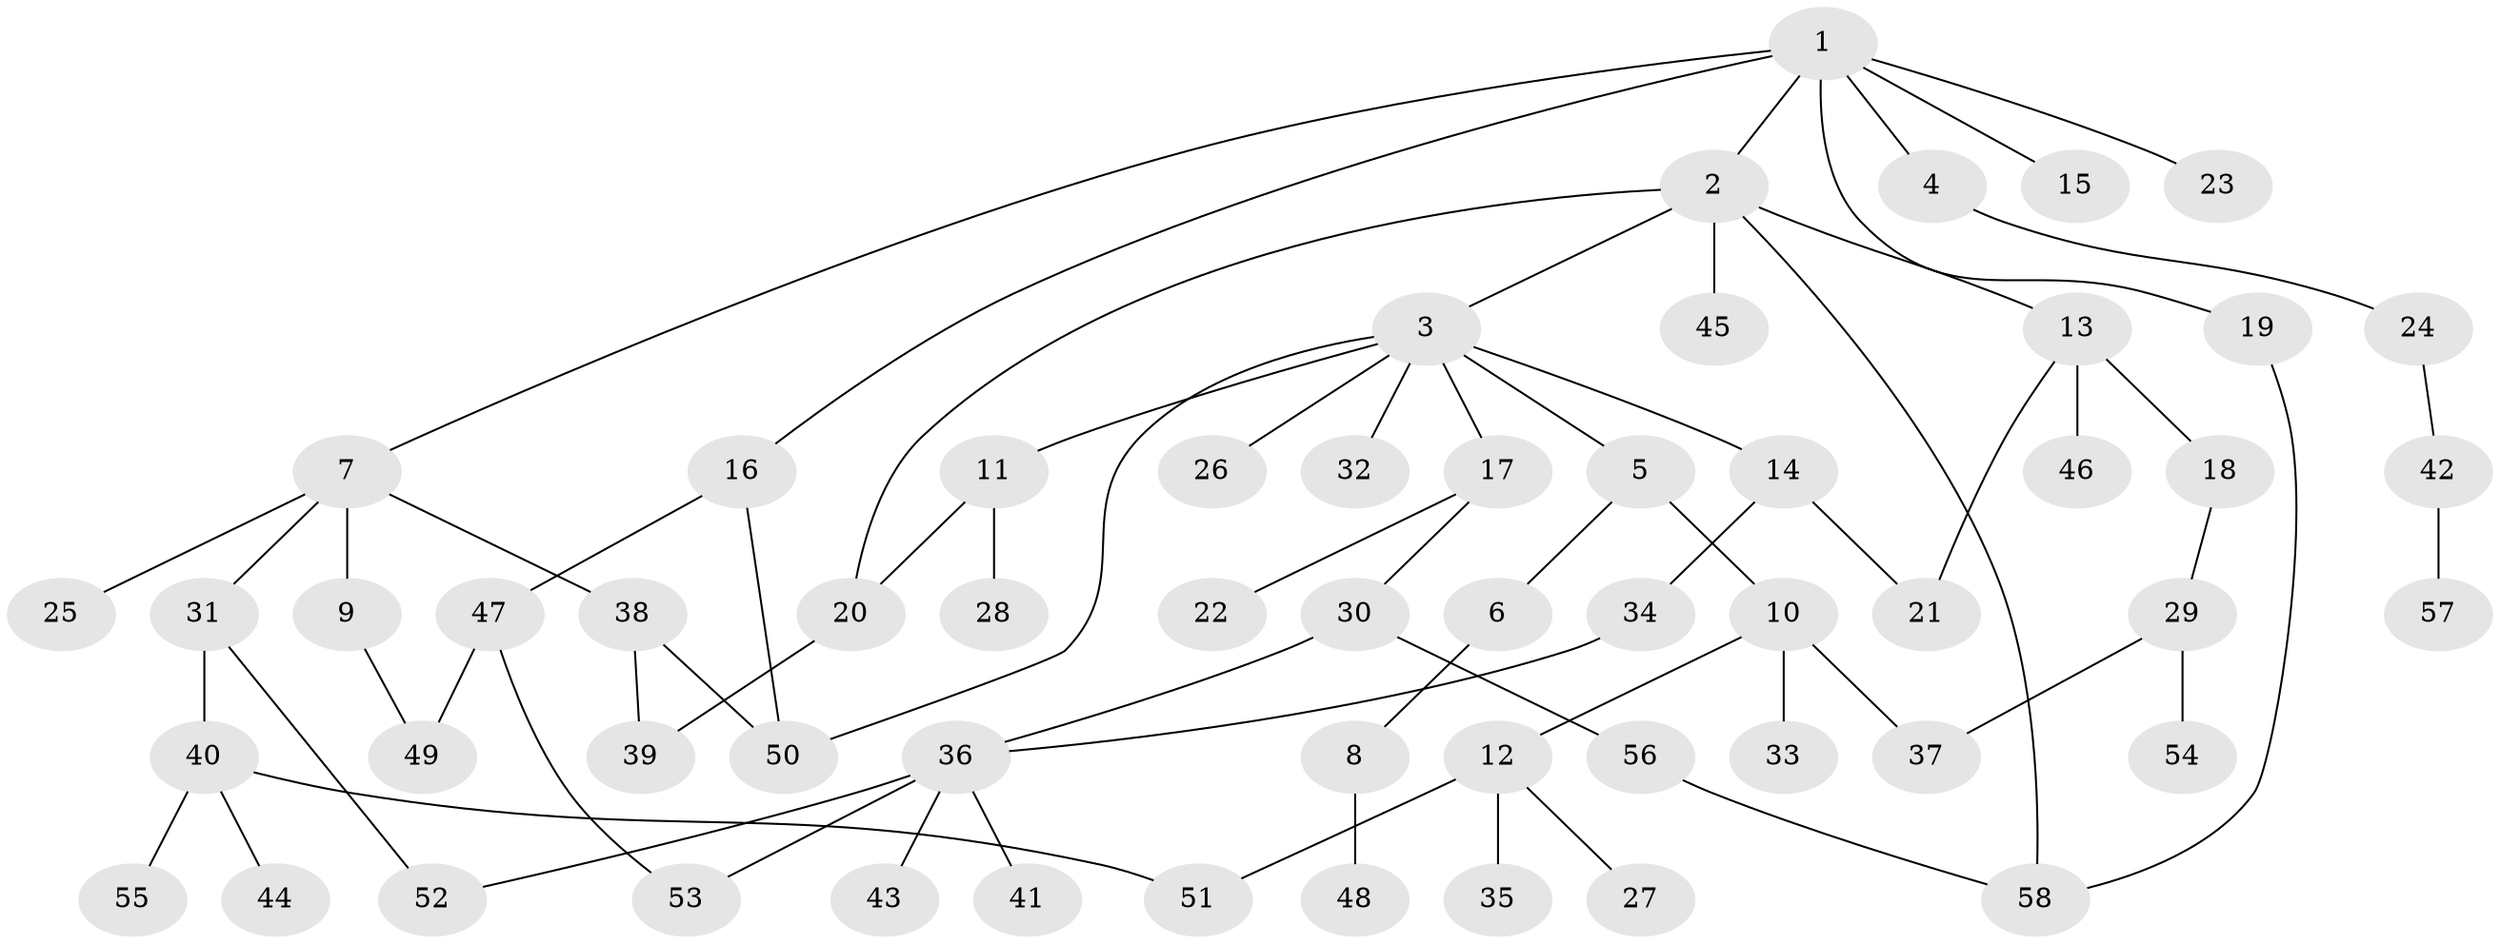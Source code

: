 // coarse degree distribution, {7: 0.02702702702702703, 12: 0.02702702702702703, 3: 0.2972972972972973, 6: 0.02702702702702703, 1: 0.35135135135135137, 2: 0.1891891891891892, 4: 0.05405405405405406, 5: 0.02702702702702703}
// Generated by graph-tools (version 1.1) at 2025/41/03/06/25 10:41:29]
// undirected, 58 vertices, 70 edges
graph export_dot {
graph [start="1"]
  node [color=gray90,style=filled];
  1;
  2;
  3;
  4;
  5;
  6;
  7;
  8;
  9;
  10;
  11;
  12;
  13;
  14;
  15;
  16;
  17;
  18;
  19;
  20;
  21;
  22;
  23;
  24;
  25;
  26;
  27;
  28;
  29;
  30;
  31;
  32;
  33;
  34;
  35;
  36;
  37;
  38;
  39;
  40;
  41;
  42;
  43;
  44;
  45;
  46;
  47;
  48;
  49;
  50;
  51;
  52;
  53;
  54;
  55;
  56;
  57;
  58;
  1 -- 2;
  1 -- 4;
  1 -- 7;
  1 -- 15;
  1 -- 16;
  1 -- 19;
  1 -- 23;
  2 -- 3;
  2 -- 13;
  2 -- 20;
  2 -- 45;
  2 -- 58;
  3 -- 5;
  3 -- 11;
  3 -- 14;
  3 -- 17;
  3 -- 26;
  3 -- 32;
  3 -- 50;
  4 -- 24;
  5 -- 6;
  5 -- 10;
  6 -- 8;
  7 -- 9;
  7 -- 25;
  7 -- 31;
  7 -- 38;
  8 -- 48;
  9 -- 49;
  10 -- 12;
  10 -- 33;
  10 -- 37;
  11 -- 28;
  11 -- 20;
  12 -- 27;
  12 -- 35;
  12 -- 51;
  13 -- 18;
  13 -- 21;
  13 -- 46;
  14 -- 34;
  14 -- 21;
  16 -- 47;
  16 -- 50;
  17 -- 22;
  17 -- 30;
  18 -- 29;
  19 -- 58;
  20 -- 39;
  24 -- 42;
  29 -- 54;
  29 -- 37;
  30 -- 56;
  30 -- 36;
  31 -- 40;
  31 -- 52;
  34 -- 36;
  36 -- 41;
  36 -- 43;
  36 -- 53;
  36 -- 52;
  38 -- 39;
  38 -- 50;
  40 -- 44;
  40 -- 51;
  40 -- 55;
  42 -- 57;
  47 -- 49;
  47 -- 53;
  56 -- 58;
}
